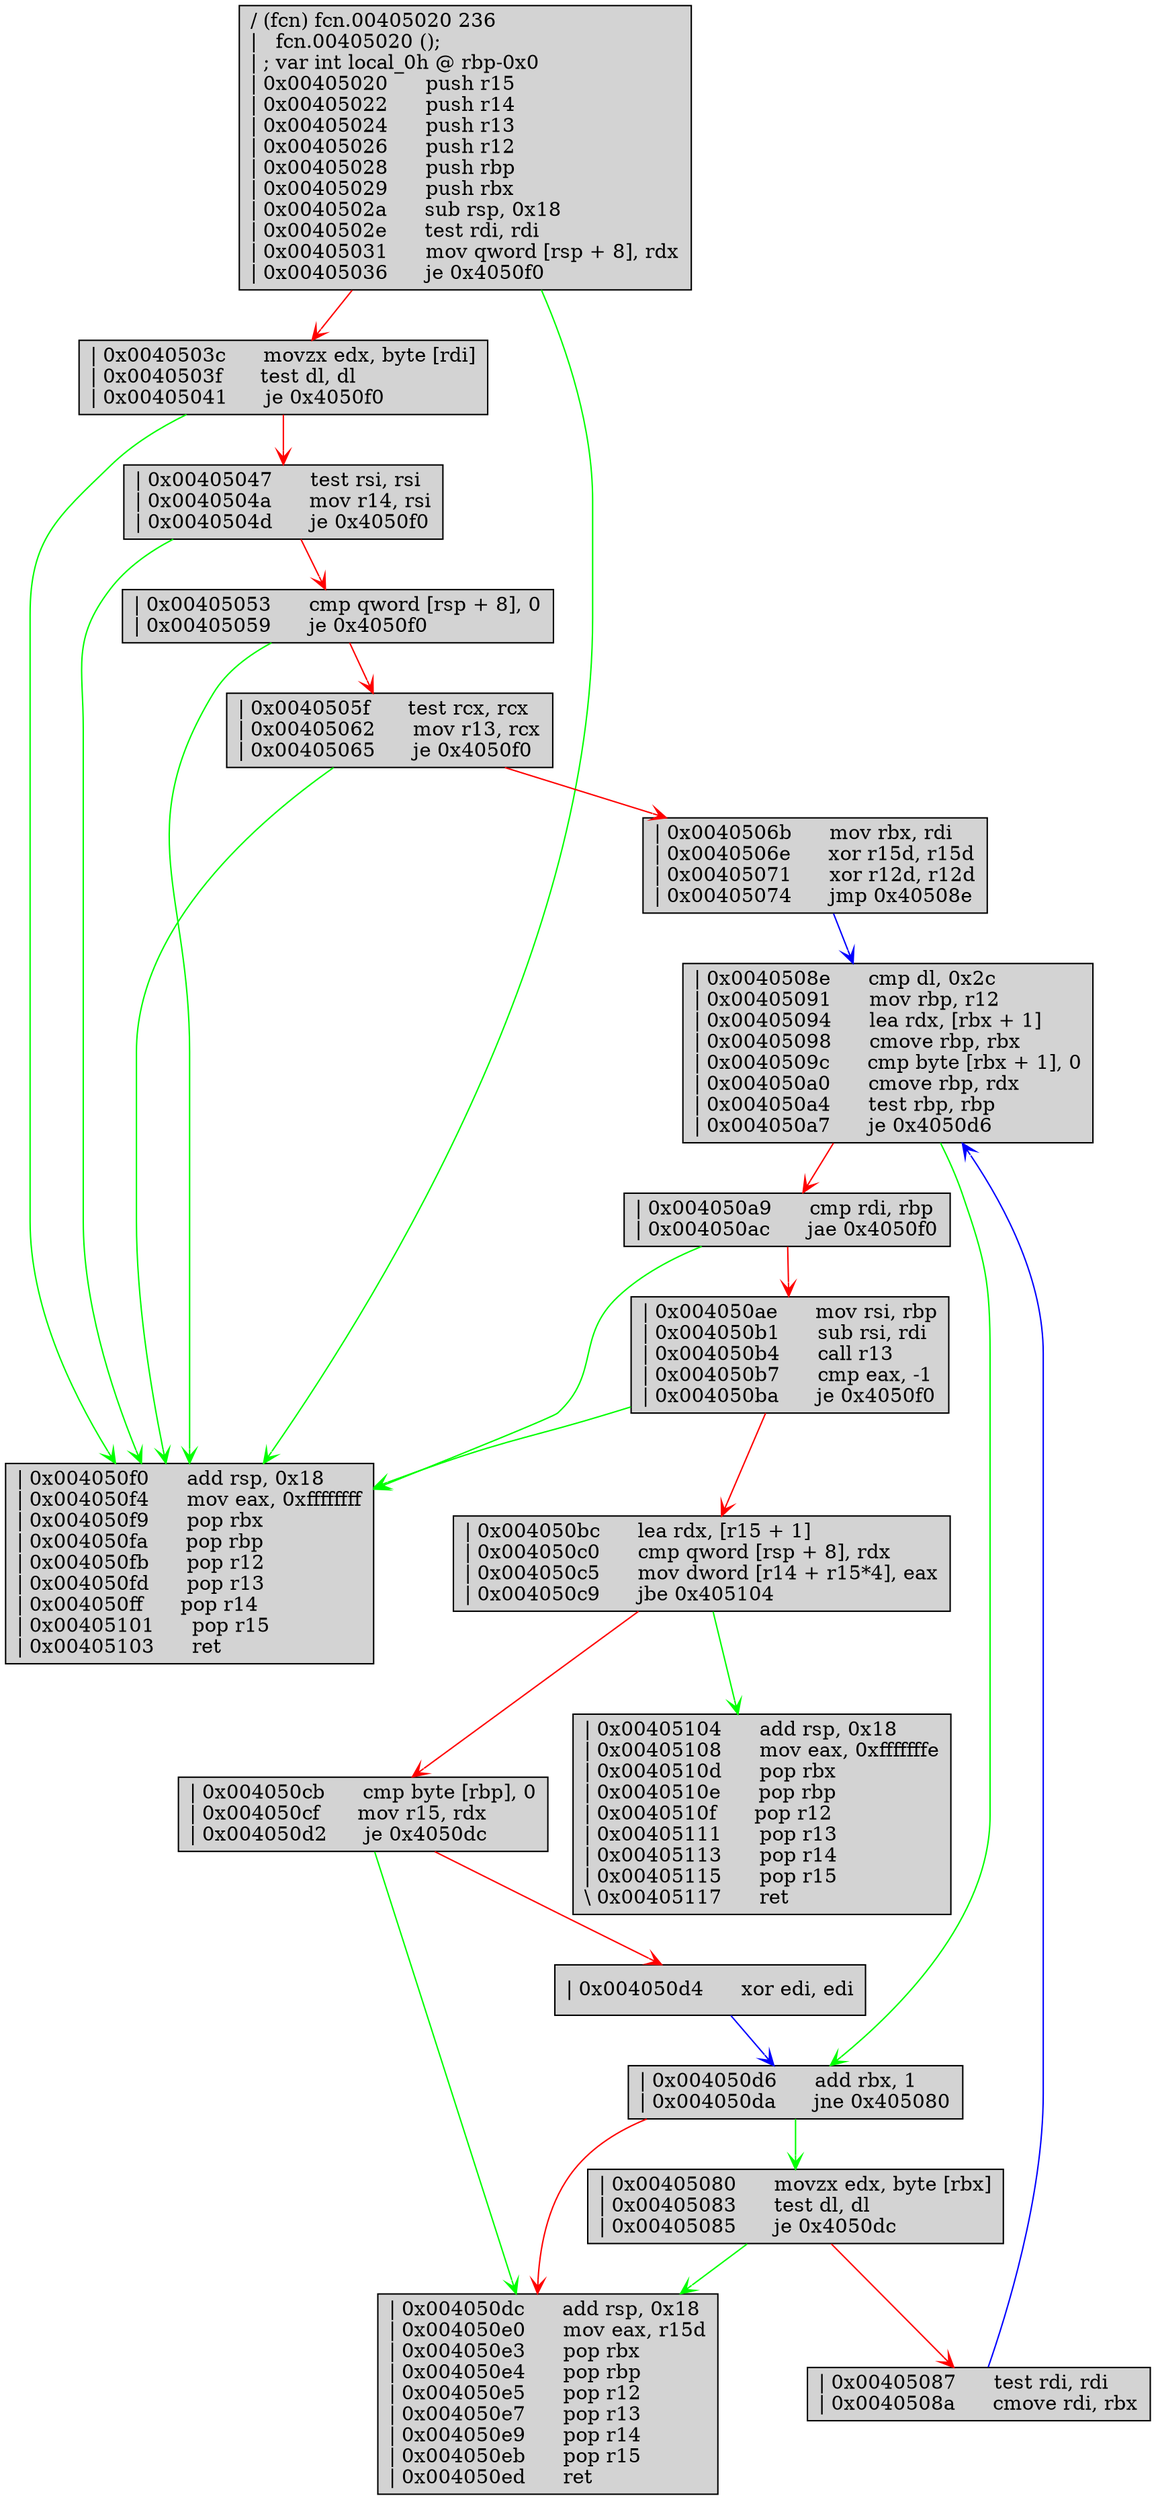 digraph code {
	graph [bgcolor=white fontsize=8 fontname="Courier"];
	node [fillcolor=gray style=filled shape=box];
	edge [arrowhead="vee"];
	"0x00405020" -> "0x004050f0" [color="green"];
	"0x00405020" -> "0x0040503c" [color="red"];
	"0x00405020" [URL="fcn.00405020/0x00405020", fillcolor="lightgray", color="black", label="/ (fcn) fcn.00405020 236\l|   fcn.00405020 ();\l| ; var int local_0h @ rbp-0x0\l| 0x00405020      push r15\l| 0x00405022      push r14\l| 0x00405024      push r13\l| 0x00405026      push r12\l| 0x00405028      push rbp\l| 0x00405029      push rbx\l| 0x0040502a      sub rsp, 0x18\l| 0x0040502e      test rdi, rdi\l| 0x00405031      mov qword [rsp + 8], rdx\l| 0x00405036      je 0x4050f0\l"]
	"0x0040503c" -> "0x004050f0" [color="green"];
	"0x0040503c" -> "0x00405047" [color="red"];
	"0x0040503c" [URL="fcn.00405020/0x0040503c", fillcolor="lightgray", color="black", label="| 0x0040503c      movzx edx, byte [rdi]\l| 0x0040503f      test dl, dl\l| 0x00405041      je 0x4050f0\l"]
	"0x00405047" -> "0x004050f0" [color="green"];
	"0x00405047" -> "0x00405053" [color="red"];
	"0x00405047" [URL="fcn.00405020/0x00405047", fillcolor="lightgray", color="black", label="| 0x00405047      test rsi, rsi\l| 0x0040504a      mov r14, rsi\l| 0x0040504d      je 0x4050f0\l"]
	"0x00405053" -> "0x004050f0" [color="green"];
	"0x00405053" -> "0x0040505f" [color="red"];
	"0x00405053" [URL="fcn.00405020/0x00405053", fillcolor="lightgray", color="black", label="| 0x00405053      cmp qword [rsp + 8], 0\l| 0x00405059      je 0x4050f0\l"]
	"0x0040505f" -> "0x004050f0" [color="green"];
	"0x0040505f" -> "0x0040506b" [color="red"];
	"0x0040505f" [URL="fcn.00405020/0x0040505f", fillcolor="lightgray", color="black", label="| 0x0040505f      test rcx, rcx\l| 0x00405062      mov r13, rcx\l| 0x00405065      je 0x4050f0\l"]
	"0x0040506b" -> "0x0040508e" [color="blue"];
	"0x0040506b" [URL="fcn.00405020/0x0040506b", fillcolor="lightgray", color="black", label="| 0x0040506b      mov rbx, rdi\l| 0x0040506e      xor r15d, r15d\l| 0x00405071      xor r12d, r12d\l| 0x00405074      jmp 0x40508e\l"]
	"0x00405080" -> "0x004050dc" [color="green"];
	"0x00405080" -> "0x00405087" [color="red"];
	"0x00405080" [URL="fcn.00405020/0x00405080", fillcolor="lightgray", color="black", label="| 0x00405080      movzx edx, byte [rbx]\l| 0x00405083      test dl, dl\l| 0x00405085      je 0x4050dc\l"]
	"0x00405087" -> "0x0040508e" [color="blue"];
	"0x00405087" [URL="fcn.00405020/0x00405087", fillcolor="lightgray", color="black", label="| 0x00405087      test rdi, rdi\l| 0x0040508a      cmove rdi, rbx\l"]
	"0x0040508e" -> "0x004050d6" [color="green"];
	"0x0040508e" -> "0x004050a9" [color="red"];
	"0x0040508e" [URL="fcn.00405020/0x0040508e", fillcolor="lightgray", color="black", label="| 0x0040508e      cmp dl, 0x2c\l| 0x00405091      mov rbp, r12\l| 0x00405094      lea rdx, [rbx + 1]\l| 0x00405098      cmove rbp, rbx\l| 0x0040509c      cmp byte [rbx + 1], 0\l| 0x004050a0      cmove rbp, rdx\l| 0x004050a4      test rbp, rbp\l| 0x004050a7      je 0x4050d6\l"]
	"0x004050a9" -> "0x004050f0" [color="green"];
	"0x004050a9" -> "0x004050ae" [color="red"];
	"0x004050a9" [URL="fcn.00405020/0x004050a9", fillcolor="lightgray", color="black", label="| 0x004050a9      cmp rdi, rbp\l| 0x004050ac      jae 0x4050f0\l"]
	"0x004050ae" -> "0x004050f0" [color="green"];
	"0x004050ae" -> "0x004050bc" [color="red"];
	"0x004050ae" [URL="fcn.00405020/0x004050ae", fillcolor="lightgray", color="black", label="| 0x004050ae      mov rsi, rbp\l| 0x004050b1      sub rsi, rdi\l| 0x004050b4      call r13\l| 0x004050b7      cmp eax, -1\l| 0x004050ba      je 0x4050f0\l"]
	"0x004050bc" -> "0x00405104" [color="green"];
	"0x004050bc" -> "0x004050cb" [color="red"];
	"0x004050bc" [URL="fcn.00405020/0x004050bc", fillcolor="lightgray", color="black", label="| 0x004050bc      lea rdx, [r15 + 1]\l| 0x004050c0      cmp qword [rsp + 8], rdx\l| 0x004050c5      mov dword [r14 + r15*4], eax\l| 0x004050c9      jbe 0x405104\l"]
	"0x004050cb" -> "0x004050dc" [color="green"];
	"0x004050cb" -> "0x004050d4" [color="red"];
	"0x004050cb" [URL="fcn.00405020/0x004050cb", fillcolor="lightgray", color="black", label="| 0x004050cb      cmp byte [rbp], 0\l| 0x004050cf      mov r15, rdx\l| 0x004050d2      je 0x4050dc\l"]
	"0x004050d4" -> "0x004050d6" [color="blue"];
	"0x004050d4" [URL="fcn.00405020/0x004050d4", fillcolor="lightgray", color="black", label="| 0x004050d4      xor edi, edi\l"]
	"0x004050d6" -> "0x00405080" [color="green"];
	"0x004050d6" -> "0x004050dc" [color="red"];
	"0x004050d6" [URL="fcn.00405020/0x004050d6", fillcolor="lightgray", color="black", label="| 0x004050d6      add rbx, 1\l| 0x004050da      jne 0x405080\l"]
	"0x004050dc" [URL="fcn.00405020/0x004050dc", fillcolor="lightgray", color="black", label="| 0x004050dc      add rsp, 0x18\l| 0x004050e0      mov eax, r15d\l| 0x004050e3      pop rbx\l| 0x004050e4      pop rbp\l| 0x004050e5      pop r12\l| 0x004050e7      pop r13\l| 0x004050e9      pop r14\l| 0x004050eb      pop r15\l| 0x004050ed      ret\l"]
	"0x004050f0" [URL="fcn.00405020/0x004050f0", fillcolor="lightgray", color="black", label="| 0x004050f0      add rsp, 0x18\l| 0x004050f4      mov eax, 0xffffffff\l| 0x004050f9      pop rbx\l| 0x004050fa      pop rbp\l| 0x004050fb      pop r12\l| 0x004050fd      pop r13\l| 0x004050ff      pop r14\l| 0x00405101      pop r15\l| 0x00405103      ret\l"]
	"0x00405104" [URL="fcn.00405020/0x00405104", fillcolor="lightgray", color="black", label="| 0x00405104      add rsp, 0x18\l| 0x00405108      mov eax, 0xfffffffe\l| 0x0040510d      pop rbx\l| 0x0040510e      pop rbp\l| 0x0040510f      pop r12\l| 0x00405111      pop r13\l| 0x00405113      pop r14\l| 0x00405115      pop r15\l\\ 0x00405117      ret\l"]
}
